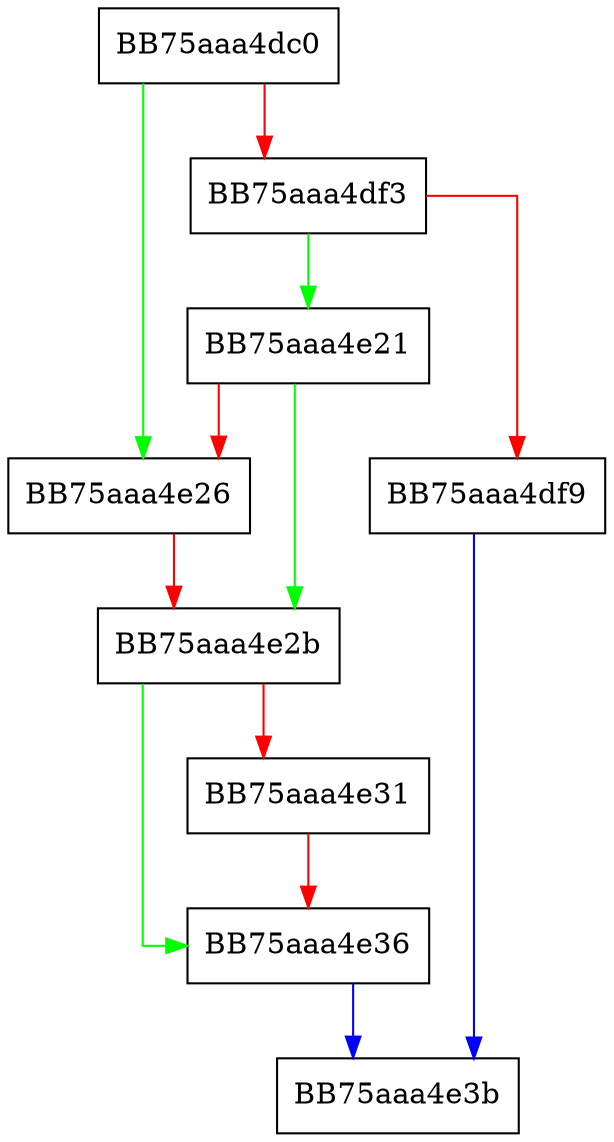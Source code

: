 digraph RpfAPI_PEReadMemoryRVA {
  node [shape="box"];
  graph [splines=ortho];
  BB75aaa4dc0 -> BB75aaa4e26 [color="green"];
  BB75aaa4dc0 -> BB75aaa4df3 [color="red"];
  BB75aaa4df3 -> BB75aaa4e21 [color="green"];
  BB75aaa4df3 -> BB75aaa4df9 [color="red"];
  BB75aaa4df9 -> BB75aaa4e3b [color="blue"];
  BB75aaa4e21 -> BB75aaa4e2b [color="green"];
  BB75aaa4e21 -> BB75aaa4e26 [color="red"];
  BB75aaa4e26 -> BB75aaa4e2b [color="red"];
  BB75aaa4e2b -> BB75aaa4e36 [color="green"];
  BB75aaa4e2b -> BB75aaa4e31 [color="red"];
  BB75aaa4e31 -> BB75aaa4e36 [color="red"];
  BB75aaa4e36 -> BB75aaa4e3b [color="blue"];
}